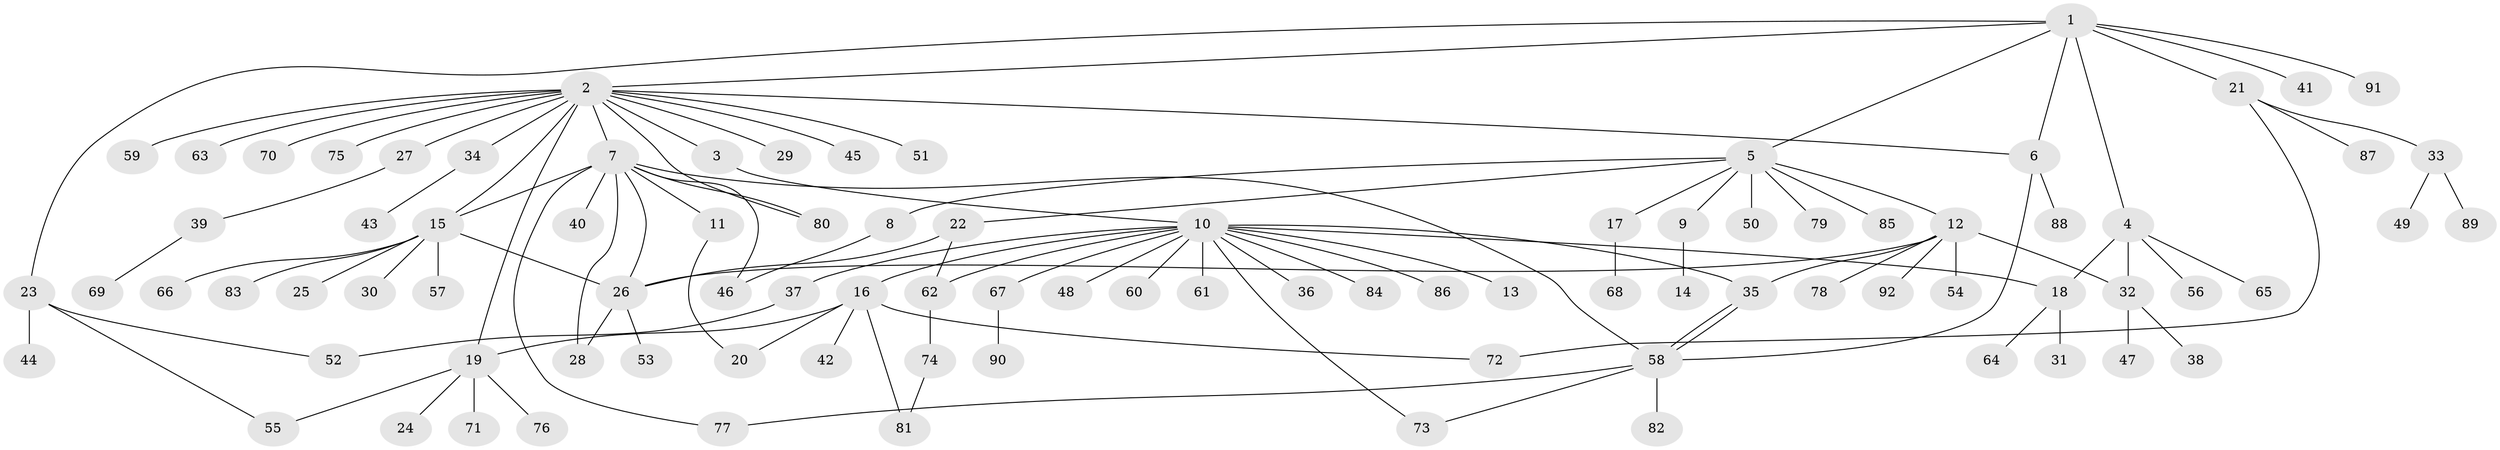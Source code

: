 // coarse degree distribution, {9: 0.014492753623188406, 14: 0.028985507246376812, 2: 0.18840579710144928, 4: 0.057971014492753624, 8: 0.028985507246376812, 1: 0.5652173913043478, 6: 0.028985507246376812, 7: 0.014492753623188406, 5: 0.043478260869565216, 3: 0.028985507246376812}
// Generated by graph-tools (version 1.1) at 2025/23/03/03/25 07:23:49]
// undirected, 92 vertices, 114 edges
graph export_dot {
graph [start="1"]
  node [color=gray90,style=filled];
  1;
  2;
  3;
  4;
  5;
  6;
  7;
  8;
  9;
  10;
  11;
  12;
  13;
  14;
  15;
  16;
  17;
  18;
  19;
  20;
  21;
  22;
  23;
  24;
  25;
  26;
  27;
  28;
  29;
  30;
  31;
  32;
  33;
  34;
  35;
  36;
  37;
  38;
  39;
  40;
  41;
  42;
  43;
  44;
  45;
  46;
  47;
  48;
  49;
  50;
  51;
  52;
  53;
  54;
  55;
  56;
  57;
  58;
  59;
  60;
  61;
  62;
  63;
  64;
  65;
  66;
  67;
  68;
  69;
  70;
  71;
  72;
  73;
  74;
  75;
  76;
  77;
  78;
  79;
  80;
  81;
  82;
  83;
  84;
  85;
  86;
  87;
  88;
  89;
  90;
  91;
  92;
  1 -- 2;
  1 -- 4;
  1 -- 5;
  1 -- 6;
  1 -- 21;
  1 -- 23;
  1 -- 41;
  1 -- 91;
  2 -- 3;
  2 -- 6;
  2 -- 7;
  2 -- 15;
  2 -- 19;
  2 -- 27;
  2 -- 29;
  2 -- 34;
  2 -- 45;
  2 -- 51;
  2 -- 59;
  2 -- 63;
  2 -- 70;
  2 -- 75;
  2 -- 80;
  3 -- 10;
  4 -- 18;
  4 -- 32;
  4 -- 56;
  4 -- 65;
  5 -- 8;
  5 -- 9;
  5 -- 12;
  5 -- 17;
  5 -- 22;
  5 -- 50;
  5 -- 79;
  5 -- 85;
  6 -- 58;
  6 -- 88;
  7 -- 11;
  7 -- 15;
  7 -- 26;
  7 -- 28;
  7 -- 40;
  7 -- 46;
  7 -- 58;
  7 -- 77;
  7 -- 80;
  8 -- 46;
  9 -- 14;
  10 -- 13;
  10 -- 16;
  10 -- 18;
  10 -- 35;
  10 -- 36;
  10 -- 37;
  10 -- 48;
  10 -- 60;
  10 -- 61;
  10 -- 62;
  10 -- 67;
  10 -- 73;
  10 -- 84;
  10 -- 86;
  11 -- 20;
  12 -- 26;
  12 -- 32;
  12 -- 35;
  12 -- 54;
  12 -- 78;
  12 -- 92;
  15 -- 25;
  15 -- 26;
  15 -- 30;
  15 -- 57;
  15 -- 66;
  15 -- 83;
  16 -- 19;
  16 -- 20;
  16 -- 42;
  16 -- 72;
  16 -- 81;
  17 -- 68;
  18 -- 31;
  18 -- 64;
  19 -- 24;
  19 -- 55;
  19 -- 71;
  19 -- 76;
  21 -- 33;
  21 -- 72;
  21 -- 87;
  22 -- 26;
  22 -- 62;
  23 -- 44;
  23 -- 52;
  23 -- 55;
  26 -- 28;
  26 -- 53;
  27 -- 39;
  32 -- 38;
  32 -- 47;
  33 -- 49;
  33 -- 89;
  34 -- 43;
  35 -- 58;
  35 -- 58;
  37 -- 52;
  39 -- 69;
  58 -- 73;
  58 -- 77;
  58 -- 82;
  62 -- 74;
  67 -- 90;
  74 -- 81;
}
